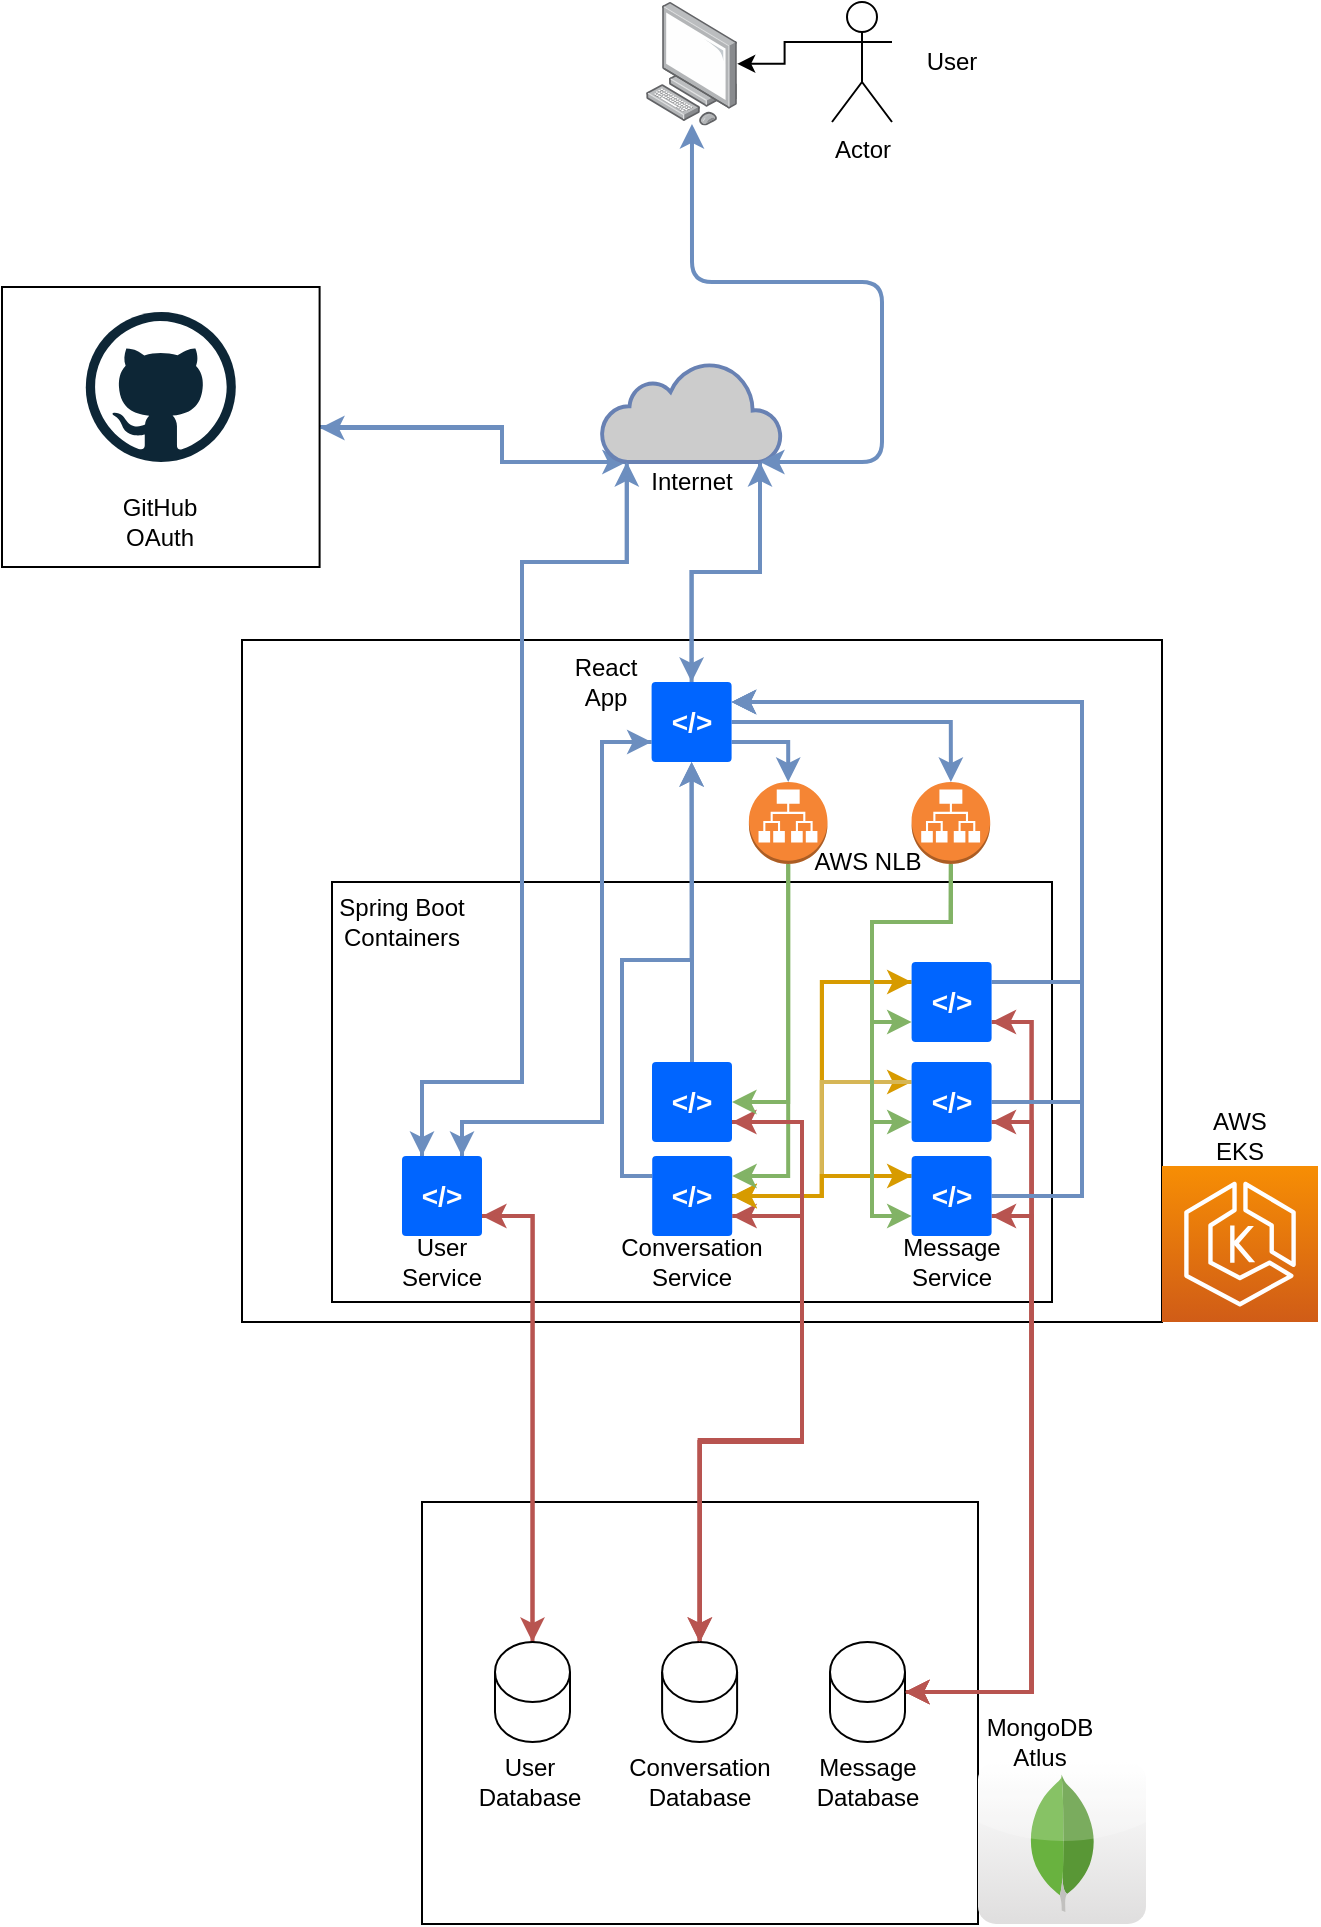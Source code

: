 <mxfile version="13.10.6" type="device"><diagram id="o1I9IkKj1jPDgUEjDiee" name="Page-1"><mxGraphModel dx="1422" dy="839" grid="1" gridSize="10" guides="1" tooltips="1" connect="1" arrows="1" fold="1" page="1" pageScale="1" pageWidth="850" pageHeight="1100" math="0" shadow="0"><root><mxCell id="0"/><mxCell id="1" parent="0"/><mxCell id="puDH7XKnPnoWXhSEWHgF-21" value="" style="rounded=0;whiteSpace=wrap;html=1;" parent="1" vertex="1"><mxGeometry x="200" y="399" width="460" height="341" as="geometry"/></mxCell><mxCell id="IktShB9hsBtatvQPwmSN-1" value="" style="rounded=0;whiteSpace=wrap;html=1;" vertex="1" parent="1"><mxGeometry x="245" y="520" width="360" height="210" as="geometry"/></mxCell><mxCell id="IktShB9hsBtatvQPwmSN-48" style="edgeStyle=orthogonalEdgeStyle;rounded=0;orthogonalLoop=1;jettySize=auto;html=1;exitX=1;exitY=0.5;exitDx=0;exitDy=0;entryX=0.14;entryY=1;entryDx=0;entryDy=0;entryPerimeter=0;strokeWidth=2;fillColor=#dae8fc;strokeColor=#6c8ebf;" edge="1" parent="1" source="puDH7XKnPnoWXhSEWHgF-49" target="puDH7XKnPnoWXhSEWHgF-12"><mxGeometry relative="1" as="geometry"><Array as="points"><mxPoint x="330" y="293"/><mxPoint x="330" y="310"/></Array></mxGeometry></mxCell><mxCell id="puDH7XKnPnoWXhSEWHgF-49" value="" style="rounded=0;whiteSpace=wrap;html=1;" parent="1" vertex="1"><mxGeometry x="80" y="222.5" width="158.8" height="140" as="geometry"/></mxCell><mxCell id="puDH7XKnPnoWXhSEWHgF-28" value="" style="rounded=0;whiteSpace=wrap;html=1;" parent="1" vertex="1"><mxGeometry x="290" y="830" width="278" height="211" as="geometry"/></mxCell><mxCell id="puDH7XKnPnoWXhSEWHgF-11" style="edgeStyle=orthogonalEdgeStyle;rounded=0;orthogonalLoop=1;jettySize=auto;html=1;exitX=0;exitY=0.333;exitDx=0;exitDy=0;exitPerimeter=0;" parent="1" source="puDH7XKnPnoWXhSEWHgF-6" target="puDH7XKnPnoWXhSEWHgF-10" edge="1"><mxGeometry relative="1" as="geometry"/></mxCell><mxCell id="puDH7XKnPnoWXhSEWHgF-6" value="Actor" style="shape=umlActor;verticalLabelPosition=bottom;verticalAlign=top;html=1;outlineConnect=0;" parent="1" vertex="1"><mxGeometry x="495" y="80" width="30" height="60" as="geometry"/></mxCell><mxCell id="puDH7XKnPnoWXhSEWHgF-7" value="User" style="text;html=1;strokeColor=none;fillColor=none;align=center;verticalAlign=middle;whiteSpace=wrap;rounded=0;" parent="1" vertex="1"><mxGeometry x="535" y="100" width="40" height="20" as="geometry"/></mxCell><mxCell id="puDH7XKnPnoWXhSEWHgF-10" value="" style="points=[];aspect=fixed;html=1;align=center;shadow=0;dashed=0;image;image=img/lib/allied_telesis/computer_and_terminals/Personal_Computer.svg;" parent="1" vertex="1"><mxGeometry x="402" y="80" width="45.6" height="61.8" as="geometry"/></mxCell><mxCell id="puDH7XKnPnoWXhSEWHgF-19" style="edgeStyle=orthogonalEdgeStyle;rounded=0;orthogonalLoop=1;jettySize=auto;html=1;exitX=0.88;exitY=1;exitDx=0;exitDy=0;exitPerimeter=0;entryX=0.5;entryY=0;entryDx=0;entryDy=0;fillColor=#dae8fc;strokeColor=#6c8ebf;strokeWidth=2;" parent="1" source="puDH7XKnPnoWXhSEWHgF-12" target="puDH7XKnPnoWXhSEWHgF-16" edge="1"><mxGeometry relative="1" as="geometry"><mxPoint x="425" y="400" as="targetPoint"/></mxGeometry></mxCell><mxCell id="IktShB9hsBtatvQPwmSN-15" style="edgeStyle=orthogonalEdgeStyle;rounded=0;orthogonalLoop=1;jettySize=auto;html=1;exitX=0.14;exitY=1;exitDx=0;exitDy=0;exitPerimeter=0;entryX=0.25;entryY=0;entryDx=0;entryDy=0;fillColor=#dae8fc;strokeColor=#6c8ebf;strokeWidth=2;" edge="1" parent="1" source="puDH7XKnPnoWXhSEWHgF-12" target="puDH7XKnPnoWXhSEWHgF-25"><mxGeometry relative="1" as="geometry"><Array as="points"><mxPoint x="392" y="360"/><mxPoint x="340" y="360"/><mxPoint x="340" y="620"/><mxPoint x="290" y="620"/></Array></mxGeometry></mxCell><mxCell id="IktShB9hsBtatvQPwmSN-47" style="edgeStyle=orthogonalEdgeStyle;rounded=0;orthogonalLoop=1;jettySize=auto;html=1;strokeWidth=2;fillColor=#dae8fc;strokeColor=#6c8ebf;exitX=0.14;exitY=1;exitDx=0;exitDy=0;exitPerimeter=0;" edge="1" parent="1" source="puDH7XKnPnoWXhSEWHgF-12"><mxGeometry relative="1" as="geometry"><mxPoint x="360" y="320" as="sourcePoint"/><mxPoint x="239" y="293" as="targetPoint"/><Array as="points"><mxPoint x="330" y="310"/><mxPoint x="330" y="293"/></Array></mxGeometry></mxCell><mxCell id="puDH7XKnPnoWXhSEWHgF-12" value="" style="html=1;outlineConnect=0;fillColor=#CCCCCC;strokeColor=#6881B3;gradientColor=none;gradientDirection=north;strokeWidth=2;shape=mxgraph.networks.cloud;fontColor=#ffffff;" parent="1" vertex="1"><mxGeometry x="379.8" y="260" width="90" height="50" as="geometry"/></mxCell><mxCell id="puDH7XKnPnoWXhSEWHgF-13" value="Internet" style="text;html=1;strokeColor=none;fillColor=none;align=center;verticalAlign=middle;whiteSpace=wrap;rounded=0;" parent="1" vertex="1"><mxGeometry x="405" y="310" width="40" height="20" as="geometry"/></mxCell><mxCell id="puDH7XKnPnoWXhSEWHgF-14" value="" style="endArrow=classic;startArrow=classic;html=1;entryX=0.504;entryY=0.987;entryDx=0;entryDy=0;entryPerimeter=0;exitX=0.88;exitY=1;exitDx=0;exitDy=0;exitPerimeter=0;fillColor=#dae8fc;strokeColor=#6c8ebf;strokeWidth=2;" parent="1" source="puDH7XKnPnoWXhSEWHgF-12" target="puDH7XKnPnoWXhSEWHgF-10" edge="1"><mxGeometry width="50" height="50" relative="1" as="geometry"><mxPoint x="400" y="530" as="sourcePoint"/><mxPoint x="450" y="480" as="targetPoint"/><Array as="points"><mxPoint x="520" y="310"/><mxPoint x="520" y="220"/><mxPoint x="425" y="220"/></Array></mxGeometry></mxCell><mxCell id="puDH7XKnPnoWXhSEWHgF-52" style="edgeStyle=orthogonalEdgeStyle;rounded=0;orthogonalLoop=1;jettySize=auto;html=1;exitX=0.5;exitY=0;exitDx=0;exitDy=0;entryX=0.88;entryY=1;entryDx=0;entryDy=0;entryPerimeter=0;fillColor=#dae8fc;strokeColor=#6c8ebf;strokeWidth=2;" parent="1" source="puDH7XKnPnoWXhSEWHgF-16" target="puDH7XKnPnoWXhSEWHgF-12" edge="1"><mxGeometry relative="1" as="geometry"/></mxCell><mxCell id="IktShB9hsBtatvQPwmSN-10" style="edgeStyle=orthogonalEdgeStyle;rounded=0;orthogonalLoop=1;jettySize=auto;html=1;exitX=0;exitY=0.75;exitDx=0;exitDy=0;entryX=0.75;entryY=0;entryDx=0;entryDy=0;fillColor=#dae8fc;strokeColor=#6c8ebf;strokeWidth=2;" edge="1" parent="1" source="puDH7XKnPnoWXhSEWHgF-16" target="puDH7XKnPnoWXhSEWHgF-25"><mxGeometry relative="1" as="geometry"><Array as="points"><mxPoint x="380" y="450"/><mxPoint x="380" y="640"/><mxPoint x="310" y="640"/></Array></mxGeometry></mxCell><mxCell id="IktShB9hsBtatvQPwmSN-17" style="edgeStyle=orthogonalEdgeStyle;rounded=0;orthogonalLoop=1;jettySize=auto;html=1;exitX=1;exitY=0.75;exitDx=0;exitDy=0;entryX=0.5;entryY=0;entryDx=0;entryDy=0;entryPerimeter=0;strokeWidth=2;fillColor=#dae8fc;strokeColor=#6c8ebf;" edge="1" parent="1" source="puDH7XKnPnoWXhSEWHgF-16" target="IktShB9hsBtatvQPwmSN-6"><mxGeometry relative="1" as="geometry"/></mxCell><mxCell id="IktShB9hsBtatvQPwmSN-18" style="edgeStyle=orthogonalEdgeStyle;rounded=0;orthogonalLoop=1;jettySize=auto;html=1;exitX=1;exitY=0.5;exitDx=0;exitDy=0;entryX=0.5;entryY=0;entryDx=0;entryDy=0;entryPerimeter=0;strokeWidth=2;fillColor=#dae8fc;strokeColor=#6c8ebf;" edge="1" parent="1" source="puDH7XKnPnoWXhSEWHgF-16" target="IktShB9hsBtatvQPwmSN-12"><mxGeometry relative="1" as="geometry"/></mxCell><mxCell id="puDH7XKnPnoWXhSEWHgF-16" value="&amp;lt;/&amp;gt;" style="rounded=1;arcSize=5;fillColor=#0065FF;strokeColor=none;fontColor=#ffffff;align=center;verticalAlign=middle;whiteSpace=wrap;fontSize=14;fontStyle=1;html=1" parent="1" vertex="1"><mxGeometry x="404.8" y="420" width="40" height="40" as="geometry"/></mxCell><mxCell id="puDH7XKnPnoWXhSEWHgF-18" value="" style="outlineConnect=0;fontColor=#232F3E;gradientColor=#F78E04;gradientDirection=north;fillColor=#D05C17;strokeColor=#ffffff;dashed=0;verticalLabelPosition=bottom;verticalAlign=top;align=center;html=1;fontSize=12;fontStyle=0;aspect=fixed;shape=mxgraph.aws4.resourceIcon;resIcon=mxgraph.aws4.eks;" parent="1" vertex="1"><mxGeometry x="660" y="662" width="78" height="78" as="geometry"/></mxCell><mxCell id="puDH7XKnPnoWXhSEWHgF-20" value="AWS&lt;br&gt;EKS" style="text;html=1;strokeColor=none;fillColor=none;align=center;verticalAlign=middle;whiteSpace=wrap;rounded=0;" parent="1" vertex="1"><mxGeometry x="679" y="637" width="40" height="20" as="geometry"/></mxCell><mxCell id="puDH7XKnPnoWXhSEWHgF-22" value="React App" style="text;html=1;strokeColor=none;fillColor=none;align=center;verticalAlign=middle;whiteSpace=wrap;rounded=0;" parent="1" vertex="1"><mxGeometry x="362" y="410" width="40" height="20" as="geometry"/></mxCell><mxCell id="puDH7XKnPnoWXhSEWHgF-38" style="edgeStyle=orthogonalEdgeStyle;rounded=0;orthogonalLoop=1;jettySize=auto;html=1;exitX=0;exitY=0.25;exitDx=0;exitDy=0;entryX=1;entryY=0.5;entryDx=0;entryDy=0;fillColor=#ffe6cc;strokeColor=#d79b00;strokeWidth=2;" parent="1" source="puDH7XKnPnoWXhSEWHgF-23" target="puDH7XKnPnoWXhSEWHgF-24" edge="1"><mxGeometry relative="1" as="geometry"/></mxCell><mxCell id="puDH7XKnPnoWXhSEWHgF-39" style="edgeStyle=orthogonalEdgeStyle;rounded=0;orthogonalLoop=1;jettySize=auto;html=1;exitX=1;exitY=0.75;exitDx=0;exitDy=0;entryX=1;entryY=0.5;entryDx=0;entryDy=0;entryPerimeter=0;fillColor=#f8cecc;strokeColor=#b85450;strokeWidth=2;" parent="1" source="puDH7XKnPnoWXhSEWHgF-23" target="puDH7XKnPnoWXhSEWHgF-30" edge="1"><mxGeometry relative="1" as="geometry"/></mxCell><mxCell id="IktShB9hsBtatvQPwmSN-32" style="edgeStyle=orthogonalEdgeStyle;rounded=0;orthogonalLoop=1;jettySize=auto;html=1;exitX=1;exitY=0.25;exitDx=0;exitDy=0;entryX=1;entryY=0.25;entryDx=0;entryDy=0;strokeWidth=2;fillColor=#dae8fc;strokeColor=#6c8ebf;" edge="1" parent="1" source="puDH7XKnPnoWXhSEWHgF-23" target="puDH7XKnPnoWXhSEWHgF-16"><mxGeometry relative="1" as="geometry"><Array as="points"><mxPoint x="620" y="570"/><mxPoint x="620" y="430"/></Array></mxGeometry></mxCell><mxCell id="puDH7XKnPnoWXhSEWHgF-23" value="&amp;lt;/&amp;gt;" style="rounded=1;arcSize=5;fillColor=#0065FF;strokeColor=none;fontColor=#ffffff;align=center;verticalAlign=middle;whiteSpace=wrap;fontSize=14;fontStyle=1;html=1" parent="1" vertex="1"><mxGeometry x="534.8" y="560" width="40" height="40" as="geometry"/></mxCell><mxCell id="puDH7XKnPnoWXhSEWHgF-40" style="edgeStyle=orthogonalEdgeStyle;rounded=0;orthogonalLoop=1;jettySize=auto;html=1;exitX=1;exitY=0.75;exitDx=0;exitDy=0;fillColor=#f8cecc;strokeColor=#b85450;strokeWidth=2;" parent="1" source="puDH7XKnPnoWXhSEWHgF-24" target="puDH7XKnPnoWXhSEWHgF-29" edge="1"><mxGeometry relative="1" as="geometry"><Array as="points"><mxPoint x="480" y="687"/><mxPoint x="480" y="799"/><mxPoint x="429" y="799"/></Array></mxGeometry></mxCell><mxCell id="puDH7XKnPnoWXhSEWHgF-53" style="edgeStyle=orthogonalEdgeStyle;rounded=0;orthogonalLoop=1;jettySize=auto;html=1;exitX=1;exitY=0.5;exitDx=0;exitDy=0;fillColor=#ffe6cc;strokeColor=#d79b00;strokeWidth=2;entryX=0;entryY=0.25;entryDx=0;entryDy=0;" parent="1" source="puDH7XKnPnoWXhSEWHgF-24" target="puDH7XKnPnoWXhSEWHgF-23" edge="1"><mxGeometry relative="1" as="geometry"/></mxCell><mxCell id="IktShB9hsBtatvQPwmSN-19" style="edgeStyle=orthogonalEdgeStyle;rounded=0;orthogonalLoop=1;jettySize=auto;html=1;exitX=1;exitY=0.5;exitDx=0;exitDy=0;entryX=0;entryY=0.25;entryDx=0;entryDy=0;fillColor=#ffe6cc;strokeColor=#d79b00;strokeWidth=2;" edge="1" parent="1" source="puDH7XKnPnoWXhSEWHgF-24" target="IktShB9hsBtatvQPwmSN-4"><mxGeometry relative="1" as="geometry"/></mxCell><mxCell id="IktShB9hsBtatvQPwmSN-20" style="edgeStyle=orthogonalEdgeStyle;rounded=0;orthogonalLoop=1;jettySize=auto;html=1;exitX=1;exitY=0.5;exitDx=0;exitDy=0;entryX=0;entryY=0.25;entryDx=0;entryDy=0;fillColor=#ffe6cc;strokeColor=#d79b00;strokeWidth=2;" edge="1" parent="1" source="puDH7XKnPnoWXhSEWHgF-24" target="IktShB9hsBtatvQPwmSN-5"><mxGeometry relative="1" as="geometry"/></mxCell><mxCell id="IktShB9hsBtatvQPwmSN-24" style="edgeStyle=orthogonalEdgeStyle;rounded=0;orthogonalLoop=1;jettySize=auto;html=1;exitX=0;exitY=0.25;exitDx=0;exitDy=0;entryX=0.5;entryY=1;entryDx=0;entryDy=0;fillColor=#dae8fc;strokeColor=#6c8ebf;strokeWidth=2;" edge="1" parent="1" source="puDH7XKnPnoWXhSEWHgF-24" target="puDH7XKnPnoWXhSEWHgF-16"><mxGeometry relative="1" as="geometry"><Array as="points"><mxPoint x="390" y="667"/><mxPoint x="390" y="559"/><mxPoint x="425" y="559"/></Array></mxGeometry></mxCell><mxCell id="puDH7XKnPnoWXhSEWHgF-24" value="&amp;lt;/&amp;gt;" style="rounded=1;arcSize=5;fillColor=#0065FF;strokeColor=none;fontColor=#ffffff;align=center;verticalAlign=middle;whiteSpace=wrap;fontSize=14;fontStyle=1;html=1" parent="1" vertex="1"><mxGeometry x="405.1" y="657" width="40" height="40" as="geometry"/></mxCell><mxCell id="puDH7XKnPnoWXhSEWHgF-41" style="edgeStyle=orthogonalEdgeStyle;rounded=0;orthogonalLoop=1;jettySize=auto;html=1;exitX=1;exitY=0.75;exitDx=0;exitDy=0;entryX=0.5;entryY=0;entryDx=0;entryDy=0;entryPerimeter=0;fillColor=#f8cecc;strokeColor=#b85450;strokeWidth=2;" parent="1" source="puDH7XKnPnoWXhSEWHgF-25" target="puDH7XKnPnoWXhSEWHgF-27" edge="1"><mxGeometry relative="1" as="geometry"/></mxCell><mxCell id="IktShB9hsBtatvQPwmSN-11" style="edgeStyle=orthogonalEdgeStyle;rounded=0;orthogonalLoop=1;jettySize=auto;html=1;exitX=0.75;exitY=0;exitDx=0;exitDy=0;entryX=0;entryY=0.75;entryDx=0;entryDy=0;fillColor=#dae8fc;strokeColor=#6c8ebf;strokeWidth=2;" edge="1" parent="1" source="puDH7XKnPnoWXhSEWHgF-25" target="puDH7XKnPnoWXhSEWHgF-16"><mxGeometry relative="1" as="geometry"><Array as="points"><mxPoint x="310" y="640"/><mxPoint x="380" y="640"/><mxPoint x="380" y="450"/></Array></mxGeometry></mxCell><mxCell id="IktShB9hsBtatvQPwmSN-16" style="edgeStyle=orthogonalEdgeStyle;rounded=0;orthogonalLoop=1;jettySize=auto;html=1;exitX=0.25;exitY=0;exitDx=0;exitDy=0;entryX=0.14;entryY=1;entryDx=0;entryDy=0;entryPerimeter=0;fillColor=#dae8fc;strokeColor=#6c8ebf;strokeWidth=2;" edge="1" parent="1" source="puDH7XKnPnoWXhSEWHgF-25" target="puDH7XKnPnoWXhSEWHgF-12"><mxGeometry relative="1" as="geometry"><Array as="points"><mxPoint x="290" y="620"/><mxPoint x="340" y="620"/><mxPoint x="340" y="360"/><mxPoint x="392" y="360"/></Array></mxGeometry></mxCell><mxCell id="puDH7XKnPnoWXhSEWHgF-25" value="&amp;lt;/&amp;gt;" style="rounded=1;arcSize=5;fillColor=#0065FF;strokeColor=none;fontColor=#ffffff;align=center;verticalAlign=middle;whiteSpace=wrap;fontSize=14;fontStyle=1;html=1" parent="1" vertex="1"><mxGeometry x="280" y="657" width="40" height="40" as="geometry"/></mxCell><mxCell id="puDH7XKnPnoWXhSEWHgF-26" value="" style="dashed=0;outlineConnect=0;html=1;align=center;labelPosition=center;verticalLabelPosition=bottom;verticalAlign=top;shape=mxgraph.webicons.mongodb;gradientColor=#DFDEDE" parent="1" vertex="1"><mxGeometry x="568" y="960" width="84" height="81" as="geometry"/></mxCell><mxCell id="puDH7XKnPnoWXhSEWHgF-56" style="edgeStyle=orthogonalEdgeStyle;rounded=0;orthogonalLoop=1;jettySize=auto;html=1;exitX=0.5;exitY=0;exitDx=0;exitDy=0;entryX=1;entryY=0.75;entryDx=0;entryDy=0;fillColor=#f8cecc;strokeColor=#b85450;strokeWidth=2;exitPerimeter=0;" parent="1" source="puDH7XKnPnoWXhSEWHgF-27" target="puDH7XKnPnoWXhSEWHgF-25" edge="1"><mxGeometry relative="1" as="geometry"/></mxCell><mxCell id="puDH7XKnPnoWXhSEWHgF-27" value="" style="shape=cylinder3;whiteSpace=wrap;html=1;boundedLbl=1;backgroundOutline=1;size=15;" parent="1" vertex="1"><mxGeometry x="326.5" y="900" width="37.5" height="50" as="geometry"/></mxCell><mxCell id="puDH7XKnPnoWXhSEWHgF-55" style="edgeStyle=orthogonalEdgeStyle;rounded=0;orthogonalLoop=1;jettySize=auto;html=1;entryX=1;entryY=0.75;entryDx=0;entryDy=0;fillColor=#f8cecc;strokeColor=#b85450;strokeWidth=2;exitX=0.5;exitY=0;exitDx=0;exitDy=0;exitPerimeter=0;" parent="1" source="puDH7XKnPnoWXhSEWHgF-29" target="puDH7XKnPnoWXhSEWHgF-24" edge="1"><mxGeometry relative="1" as="geometry"><Array as="points"><mxPoint x="429" y="799"/><mxPoint x="480" y="799"/><mxPoint x="480" y="687"/></Array></mxGeometry></mxCell><mxCell id="IktShB9hsBtatvQPwmSN-45" style="edgeStyle=orthogonalEdgeStyle;rounded=0;orthogonalLoop=1;jettySize=auto;html=1;exitX=0.5;exitY=0;exitDx=0;exitDy=0;exitPerimeter=0;entryX=1;entryY=0.75;entryDx=0;entryDy=0;strokeWidth=2;fillColor=#f8cecc;strokeColor=#b85450;" edge="1" parent="1" source="puDH7XKnPnoWXhSEWHgF-29" target="IktShB9hsBtatvQPwmSN-14"><mxGeometry relative="1" as="geometry"><Array as="points"><mxPoint x="429" y="800"/><mxPoint x="480" y="800"/><mxPoint x="480" y="640"/></Array></mxGeometry></mxCell><mxCell id="puDH7XKnPnoWXhSEWHgF-29" value="" style="shape=cylinder3;whiteSpace=wrap;html=1;boundedLbl=1;backgroundOutline=1;size=15;" parent="1" vertex="1"><mxGeometry x="410.05" y="900" width="37.5" height="50" as="geometry"/></mxCell><mxCell id="puDH7XKnPnoWXhSEWHgF-54" style="edgeStyle=orthogonalEdgeStyle;rounded=0;orthogonalLoop=1;jettySize=auto;html=1;entryX=1;entryY=0.75;entryDx=0;entryDy=0;fillColor=#f8cecc;strokeColor=#b85450;strokeWidth=2;exitX=1;exitY=0.5;exitDx=0;exitDy=0;exitPerimeter=0;" parent="1" source="puDH7XKnPnoWXhSEWHgF-30" target="puDH7XKnPnoWXhSEWHgF-23" edge="1"><mxGeometry relative="1" as="geometry"><mxPoint x="640" y="900" as="sourcePoint"/></mxGeometry></mxCell><mxCell id="IktShB9hsBtatvQPwmSN-40" style="edgeStyle=orthogonalEdgeStyle;rounded=0;orthogonalLoop=1;jettySize=auto;html=1;exitX=1;exitY=0.5;exitDx=0;exitDy=0;exitPerimeter=0;entryX=1;entryY=0.75;entryDx=0;entryDy=0;strokeWidth=2;fillColor=#f8cecc;strokeColor=#b85450;" edge="1" parent="1" source="puDH7XKnPnoWXhSEWHgF-30" target="IktShB9hsBtatvQPwmSN-4"><mxGeometry relative="1" as="geometry"/></mxCell><mxCell id="IktShB9hsBtatvQPwmSN-42" style="edgeStyle=orthogonalEdgeStyle;rounded=0;orthogonalLoop=1;jettySize=auto;html=1;exitX=1;exitY=0.5;exitDx=0;exitDy=0;exitPerimeter=0;entryX=1;entryY=0.75;entryDx=0;entryDy=0;strokeWidth=2;fillColor=#f8cecc;strokeColor=#b85450;" edge="1" parent="1" source="puDH7XKnPnoWXhSEWHgF-30" target="IktShB9hsBtatvQPwmSN-5"><mxGeometry relative="1" as="geometry"/></mxCell><mxCell id="puDH7XKnPnoWXhSEWHgF-30" value="" style="shape=cylinder3;whiteSpace=wrap;html=1;boundedLbl=1;backgroundOutline=1;size=15;" parent="1" vertex="1"><mxGeometry x="494" y="900" width="37.5" height="50" as="geometry"/></mxCell><mxCell id="puDH7XKnPnoWXhSEWHgF-31" value="MongoDB Atlus" style="text;html=1;strokeColor=none;fillColor=none;align=center;verticalAlign=middle;whiteSpace=wrap;rounded=0;" parent="1" vertex="1"><mxGeometry x="579" y="940" width="40" height="20" as="geometry"/></mxCell><mxCell id="puDH7XKnPnoWXhSEWHgF-32" value="Conversation Service" style="text;html=1;strokeColor=none;fillColor=none;align=center;verticalAlign=middle;whiteSpace=wrap;rounded=0;" parent="1" vertex="1"><mxGeometry x="404.8" y="700" width="40" height="20" as="geometry"/></mxCell><mxCell id="puDH7XKnPnoWXhSEWHgF-33" value="Message Service" style="text;html=1;strokeColor=none;fillColor=none;align=center;verticalAlign=middle;whiteSpace=wrap;rounded=0;" parent="1" vertex="1"><mxGeometry x="535" y="700" width="40" height="20" as="geometry"/></mxCell><mxCell id="puDH7XKnPnoWXhSEWHgF-34" value="User Service" style="text;html=1;strokeColor=none;fillColor=none;align=center;verticalAlign=middle;whiteSpace=wrap;rounded=0;" parent="1" vertex="1"><mxGeometry x="280" y="700" width="40" height="20" as="geometry"/></mxCell><mxCell id="puDH7XKnPnoWXhSEWHgF-35" value="User Database" style="text;html=1;strokeColor=none;fillColor=none;align=center;verticalAlign=middle;whiteSpace=wrap;rounded=0;" parent="1" vertex="1"><mxGeometry x="324" y="960" width="40" height="20" as="geometry"/></mxCell><mxCell id="puDH7XKnPnoWXhSEWHgF-36" value="Conversation Database" style="text;html=1;strokeColor=none;fillColor=none;align=center;verticalAlign=middle;whiteSpace=wrap;rounded=0;" parent="1" vertex="1"><mxGeometry x="409" y="960" width="40" height="20" as="geometry"/></mxCell><mxCell id="puDH7XKnPnoWXhSEWHgF-37" value="Message Database" style="text;html=1;strokeColor=none;fillColor=none;align=center;verticalAlign=middle;whiteSpace=wrap;rounded=0;" parent="1" vertex="1"><mxGeometry x="492.75" y="960" width="40" height="20" as="geometry"/></mxCell><mxCell id="puDH7XKnPnoWXhSEWHgF-48" value="GitHub OAuth" style="text;html=1;strokeColor=none;fillColor=none;align=center;verticalAlign=middle;whiteSpace=wrap;rounded=0;" parent="1" vertex="1"><mxGeometry x="139.4" y="330" width="40" height="20" as="geometry"/></mxCell><mxCell id="puDH7XKnPnoWXhSEWHgF-50" value="" style="dashed=0;outlineConnect=0;html=1;align=center;labelPosition=center;verticalLabelPosition=bottom;verticalAlign=top;shape=mxgraph.weblogos.github" parent="1" vertex="1"><mxGeometry x="121.9" y="235" width="75" height="75" as="geometry"/></mxCell><mxCell id="IktShB9hsBtatvQPwmSN-2" value="Spring Boot Containers" style="text;html=1;strokeColor=none;fillColor=none;align=center;verticalAlign=middle;whiteSpace=wrap;rounded=0;" vertex="1" parent="1"><mxGeometry x="245.0" y="530" width="70.2" height="20" as="geometry"/></mxCell><mxCell id="IktShB9hsBtatvQPwmSN-8" style="edgeStyle=orthogonalEdgeStyle;rounded=0;orthogonalLoop=1;jettySize=auto;html=1;entryX=1;entryY=0.5;entryDx=0;entryDy=0;fillColor=#fff2cc;strokeColor=#d6b656;strokeWidth=2;exitX=0;exitY=0.25;exitDx=0;exitDy=0;" edge="1" parent="1" source="IktShB9hsBtatvQPwmSN-4" target="puDH7XKnPnoWXhSEWHgF-24"><mxGeometry relative="1" as="geometry"><mxPoint x="520" y="620" as="sourcePoint"/></mxGeometry></mxCell><mxCell id="IktShB9hsBtatvQPwmSN-33" style="edgeStyle=orthogonalEdgeStyle;rounded=0;orthogonalLoop=1;jettySize=auto;html=1;exitX=1;exitY=0.5;exitDx=0;exitDy=0;entryX=1;entryY=0.25;entryDx=0;entryDy=0;strokeWidth=2;fillColor=#dae8fc;strokeColor=#6c8ebf;" edge="1" parent="1" source="IktShB9hsBtatvQPwmSN-4" target="puDH7XKnPnoWXhSEWHgF-16"><mxGeometry relative="1" as="geometry"><Array as="points"><mxPoint x="620" y="630"/><mxPoint x="620" y="430"/></Array></mxGeometry></mxCell><mxCell id="IktShB9hsBtatvQPwmSN-36" style="edgeStyle=orthogonalEdgeStyle;rounded=0;orthogonalLoop=1;jettySize=auto;html=1;exitX=1;exitY=0.75;exitDx=0;exitDy=0;entryX=1;entryY=0.5;entryDx=0;entryDy=0;entryPerimeter=0;strokeWidth=2;fillColor=#f8cecc;strokeColor=#b85450;" edge="1" parent="1" source="IktShB9hsBtatvQPwmSN-4" target="puDH7XKnPnoWXhSEWHgF-30"><mxGeometry relative="1" as="geometry"/></mxCell><mxCell id="IktShB9hsBtatvQPwmSN-4" value="&amp;lt;/&amp;gt;" style="rounded=1;arcSize=5;fillColor=#0065FF;strokeColor=none;fontColor=#ffffff;align=center;verticalAlign=middle;whiteSpace=wrap;fontSize=14;fontStyle=1;html=1" vertex="1" parent="1"><mxGeometry x="534.8" y="610" width="40" height="40" as="geometry"/></mxCell><mxCell id="IktShB9hsBtatvQPwmSN-9" style="edgeStyle=orthogonalEdgeStyle;rounded=0;orthogonalLoop=1;jettySize=auto;html=1;entryX=1;entryY=0.5;entryDx=0;entryDy=0;fillColor=#ffe6cc;strokeColor=#d79b00;strokeWidth=2;exitX=0;exitY=0.25;exitDx=0;exitDy=0;" edge="1" parent="1" source="IktShB9hsBtatvQPwmSN-5" target="puDH7XKnPnoWXhSEWHgF-24"><mxGeometry relative="1" as="geometry"/></mxCell><mxCell id="IktShB9hsBtatvQPwmSN-35" style="edgeStyle=orthogonalEdgeStyle;rounded=0;orthogonalLoop=1;jettySize=auto;html=1;exitX=1;exitY=0.5;exitDx=0;exitDy=0;entryX=1;entryY=0.25;entryDx=0;entryDy=0;strokeWidth=2;fillColor=#dae8fc;strokeColor=#6c8ebf;" edge="1" parent="1" source="IktShB9hsBtatvQPwmSN-5" target="puDH7XKnPnoWXhSEWHgF-16"><mxGeometry relative="1" as="geometry"><Array as="points"><mxPoint x="620" y="677"/><mxPoint x="620" y="430"/></Array></mxGeometry></mxCell><mxCell id="IktShB9hsBtatvQPwmSN-41" style="edgeStyle=orthogonalEdgeStyle;rounded=0;orthogonalLoop=1;jettySize=auto;html=1;exitX=1;exitY=0.75;exitDx=0;exitDy=0;entryX=1;entryY=0.5;entryDx=0;entryDy=0;entryPerimeter=0;strokeWidth=2;fillColor=#f8cecc;strokeColor=#b85450;" edge="1" parent="1" source="IktShB9hsBtatvQPwmSN-5" target="puDH7XKnPnoWXhSEWHgF-30"><mxGeometry relative="1" as="geometry"/></mxCell><mxCell id="IktShB9hsBtatvQPwmSN-5" value="&amp;lt;/&amp;gt;" style="rounded=1;arcSize=5;fillColor=#0065FF;strokeColor=none;fontColor=#ffffff;align=center;verticalAlign=middle;whiteSpace=wrap;fontSize=14;fontStyle=1;html=1" vertex="1" parent="1"><mxGeometry x="534.8" y="657" width="40" height="40" as="geometry"/></mxCell><mxCell id="IktShB9hsBtatvQPwmSN-21" style="edgeStyle=orthogonalEdgeStyle;rounded=0;orthogonalLoop=1;jettySize=auto;html=1;exitX=0.5;exitY=0;exitDx=0;exitDy=0;exitPerimeter=0;" edge="1" parent="1" source="IktShB9hsBtatvQPwmSN-6"><mxGeometry relative="1" as="geometry"><mxPoint x="473" y="470" as="targetPoint"/></mxGeometry></mxCell><mxCell id="IktShB9hsBtatvQPwmSN-22" style="edgeStyle=orthogonalEdgeStyle;rounded=0;orthogonalLoop=1;jettySize=auto;html=1;exitX=0.5;exitY=1;exitDx=0;exitDy=0;exitPerimeter=0;entryX=1;entryY=0.25;entryDx=0;entryDy=0;fillColor=#d5e8d4;strokeColor=#82b366;strokeWidth=2;" edge="1" parent="1" source="IktShB9hsBtatvQPwmSN-6" target="puDH7XKnPnoWXhSEWHgF-24"><mxGeometry relative="1" as="geometry"/></mxCell><mxCell id="IktShB9hsBtatvQPwmSN-23" style="edgeStyle=orthogonalEdgeStyle;rounded=0;orthogonalLoop=1;jettySize=auto;html=1;exitX=0.5;exitY=1;exitDx=0;exitDy=0;exitPerimeter=0;entryX=1;entryY=0.5;entryDx=0;entryDy=0;fillColor=#d5e8d4;strokeColor=#82b366;strokeWidth=2;" edge="1" parent="1" source="IktShB9hsBtatvQPwmSN-6" target="IktShB9hsBtatvQPwmSN-14"><mxGeometry relative="1" as="geometry"/></mxCell><mxCell id="IktShB9hsBtatvQPwmSN-6" value="" style="outlineConnect=0;dashed=0;verticalLabelPosition=bottom;verticalAlign=top;align=center;html=1;shape=mxgraph.aws3.application_load_balancer;fillColor=#F58534;gradientColor=none;" vertex="1" parent="1"><mxGeometry x="453.46" y="470" width="39.29" height="41" as="geometry"/></mxCell><mxCell id="IktShB9hsBtatvQPwmSN-27" style="edgeStyle=orthogonalEdgeStyle;rounded=0;orthogonalLoop=1;jettySize=auto;html=1;exitX=0.5;exitY=1;exitDx=0;exitDy=0;exitPerimeter=0;entryX=0;entryY=0.75;entryDx=0;entryDy=0;strokeWidth=2;fillColor=#d5e8d4;strokeColor=#82b366;" edge="1" parent="1" source="IktShB9hsBtatvQPwmSN-12" target="IktShB9hsBtatvQPwmSN-5"><mxGeometry relative="1" as="geometry"><Array as="points"><mxPoint x="554" y="540"/><mxPoint x="515" y="540"/><mxPoint x="515" y="687"/></Array></mxGeometry></mxCell><mxCell id="IktShB9hsBtatvQPwmSN-28" style="edgeStyle=orthogonalEdgeStyle;rounded=0;orthogonalLoop=1;jettySize=auto;html=1;exitX=0.5;exitY=1;exitDx=0;exitDy=0;exitPerimeter=0;entryX=0;entryY=0.75;entryDx=0;entryDy=0;fillColor=#d5e8d4;strokeColor=#82b366;strokeWidth=2;" edge="1" parent="1" source="IktShB9hsBtatvQPwmSN-12" target="IktShB9hsBtatvQPwmSN-4"><mxGeometry relative="1" as="geometry"><Array as="points"><mxPoint x="554" y="540"/><mxPoint x="515" y="540"/><mxPoint x="515" y="640"/></Array></mxGeometry></mxCell><mxCell id="IktShB9hsBtatvQPwmSN-43" style="edgeStyle=orthogonalEdgeStyle;rounded=0;orthogonalLoop=1;jettySize=auto;html=1;exitX=0.5;exitY=1;exitDx=0;exitDy=0;exitPerimeter=0;entryX=0;entryY=0.75;entryDx=0;entryDy=0;strokeWidth=2;fillColor=#d5e8d4;strokeColor=#82b366;" edge="1" parent="1" source="IktShB9hsBtatvQPwmSN-12" target="puDH7XKnPnoWXhSEWHgF-23"><mxGeometry relative="1" as="geometry"><Array as="points"><mxPoint x="554" y="540"/><mxPoint x="515" y="540"/><mxPoint x="515" y="590"/></Array></mxGeometry></mxCell><mxCell id="IktShB9hsBtatvQPwmSN-12" value="" style="outlineConnect=0;dashed=0;verticalLabelPosition=bottom;verticalAlign=top;align=center;html=1;shape=mxgraph.aws3.application_load_balancer;fillColor=#F58534;gradientColor=none;" vertex="1" parent="1"><mxGeometry x="534.8" y="470" width="39.29" height="41" as="geometry"/></mxCell><mxCell id="IktShB9hsBtatvQPwmSN-13" value="AWS NLB" style="text;html=1;strokeColor=none;fillColor=none;align=center;verticalAlign=middle;whiteSpace=wrap;rounded=0;" vertex="1" parent="1"><mxGeometry x="482.75" y="500" width="60" height="20" as="geometry"/></mxCell><mxCell id="IktShB9hsBtatvQPwmSN-25" style="edgeStyle=orthogonalEdgeStyle;rounded=0;orthogonalLoop=1;jettySize=auto;html=1;exitX=0.5;exitY=0;exitDx=0;exitDy=0;entryX=0.5;entryY=1;entryDx=0;entryDy=0;fillColor=#dae8fc;strokeColor=#6c8ebf;strokeWidth=2;" edge="1" parent="1" source="IktShB9hsBtatvQPwmSN-14" target="puDH7XKnPnoWXhSEWHgF-16"><mxGeometry relative="1" as="geometry"/></mxCell><mxCell id="IktShB9hsBtatvQPwmSN-44" style="edgeStyle=orthogonalEdgeStyle;rounded=0;orthogonalLoop=1;jettySize=auto;html=1;exitX=1;exitY=0.75;exitDx=0;exitDy=0;entryX=0.5;entryY=0;entryDx=0;entryDy=0;entryPerimeter=0;strokeWidth=2;fillColor=#f8cecc;strokeColor=#b85450;" edge="1" parent="1" source="IktShB9hsBtatvQPwmSN-14" target="puDH7XKnPnoWXhSEWHgF-29"><mxGeometry relative="1" as="geometry"><Array as="points"><mxPoint x="480" y="640"/><mxPoint x="480" y="800"/><mxPoint x="429" y="800"/></Array></mxGeometry></mxCell><mxCell id="IktShB9hsBtatvQPwmSN-14" value="&amp;lt;/&amp;gt;" style="rounded=1;arcSize=5;fillColor=#0065FF;strokeColor=none;fontColor=#ffffff;align=center;verticalAlign=middle;whiteSpace=wrap;fontSize=14;fontStyle=1;html=1" vertex="1" parent="1"><mxGeometry x="405" y="610" width="40" height="40" as="geometry"/></mxCell></root></mxGraphModel></diagram></mxfile>